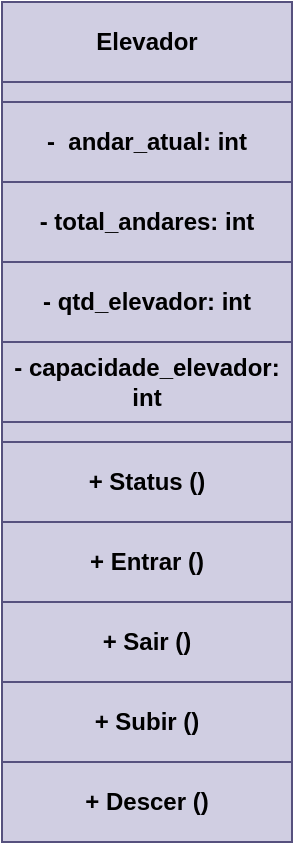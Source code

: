 <mxfile><diagram id="uYg-Rw9YrQ7aDgiam1Iq" name="Page-1"><mxGraphModel dx="637" dy="475" grid="1" gridSize="10" guides="1" tooltips="1" connect="1" arrows="1" fold="1" page="1" pageScale="1" pageWidth="850" pageHeight="1100" math="0" shadow="0"><root><mxCell id="0"/><mxCell id="1" parent="0"/><mxCell id="3" value="&lt;font color=&quot;#000000&quot;&gt;&lt;b&gt;Elevador&lt;/b&gt;&lt;/font&gt;" style="rounded=0;whiteSpace=wrap;html=1;fillColor=#d0cee2;strokeColor=#56517e;" vertex="1" parent="1"><mxGeometry x="365" y="260" width="145" height="40" as="geometry"/></mxCell><mxCell id="5" value="" style="rounded=0;whiteSpace=wrap;html=1;fillColor=#d0cee2;strokeColor=#56517e;" vertex="1" parent="1"><mxGeometry x="365" y="300" width="145" height="10" as="geometry"/></mxCell><mxCell id="7" value="&lt;font color=&quot;#000000&quot;&gt;&lt;b&gt;-&amp;nbsp; andar_atual: int&lt;/b&gt;&lt;/font&gt;" style="rounded=0;whiteSpace=wrap;html=1;fillColor=#d0cee2;strokeColor=#56517e;" vertex="1" parent="1"><mxGeometry x="365" y="310" width="145" height="40" as="geometry"/></mxCell><mxCell id="8" value="&lt;font color=&quot;#000000&quot;&gt;&lt;b&gt;- total_andares: int&lt;/b&gt;&lt;/font&gt;" style="rounded=0;whiteSpace=wrap;html=1;fillColor=#d0cee2;strokeColor=#56517e;" vertex="1" parent="1"><mxGeometry x="365" y="350" width="145" height="40" as="geometry"/></mxCell><mxCell id="9" value="&lt;font color=&quot;#000000&quot;&gt;&lt;b&gt;- qtd_elevador: int&lt;/b&gt;&lt;/font&gt;" style="rounded=0;whiteSpace=wrap;html=1;fillColor=#d0cee2;strokeColor=#56517e;" vertex="1" parent="1"><mxGeometry x="365" y="390" width="145" height="40" as="geometry"/></mxCell><mxCell id="10" value="&lt;font color=&quot;#000000&quot;&gt;&lt;b&gt;- capacidade_elevador: int&lt;/b&gt;&lt;/font&gt;" style="rounded=0;whiteSpace=wrap;html=1;fillColor=#d0cee2;strokeColor=#56517e;" vertex="1" parent="1"><mxGeometry x="365" y="430" width="145" height="40" as="geometry"/></mxCell><mxCell id="11" value="" style="rounded=0;whiteSpace=wrap;html=1;fillColor=#d0cee2;strokeColor=#56517e;" vertex="1" parent="1"><mxGeometry x="365" y="470" width="145" height="10" as="geometry"/></mxCell><mxCell id="12" value="&lt;font color=&quot;#000000&quot;&gt;&lt;b&gt;+ Status ()&lt;/b&gt;&lt;/font&gt;" style="rounded=0;whiteSpace=wrap;html=1;fillColor=#d0cee2;strokeColor=#56517e;" vertex="1" parent="1"><mxGeometry x="365" y="480" width="145" height="40" as="geometry"/></mxCell><mxCell id="13" value="&lt;font color=&quot;#000000&quot;&gt;&lt;b&gt;+ Entrar ()&lt;/b&gt;&lt;/font&gt;" style="rounded=0;whiteSpace=wrap;html=1;fillColor=#d0cee2;strokeColor=#56517e;" vertex="1" parent="1"><mxGeometry x="365" y="520" width="145" height="40" as="geometry"/></mxCell><mxCell id="14" value="&lt;font color=&quot;#000000&quot;&gt;&lt;b&gt;+ Sair ()&lt;/b&gt;&lt;/font&gt;" style="rounded=0;whiteSpace=wrap;html=1;fillColor=#d0cee2;strokeColor=#56517e;" vertex="1" parent="1"><mxGeometry x="365" y="560" width="145" height="40" as="geometry"/></mxCell><mxCell id="16" value="&lt;font color=&quot;#000000&quot;&gt;&lt;b&gt;+ Subir ()&lt;/b&gt;&lt;/font&gt;" style="rounded=0;whiteSpace=wrap;html=1;fillColor=#d0cee2;strokeColor=#56517e;" vertex="1" parent="1"><mxGeometry x="365" y="600" width="145" height="40" as="geometry"/></mxCell><mxCell id="17" value="&lt;font color=&quot;#000000&quot;&gt;&lt;b&gt;+ Descer ()&lt;/b&gt;&lt;/font&gt;" style="rounded=0;whiteSpace=wrap;html=1;fillColor=#d0cee2;strokeColor=#56517e;" vertex="1" parent="1"><mxGeometry x="365" y="640" width="145" height="40" as="geometry"/></mxCell></root></mxGraphModel></diagram></mxfile>